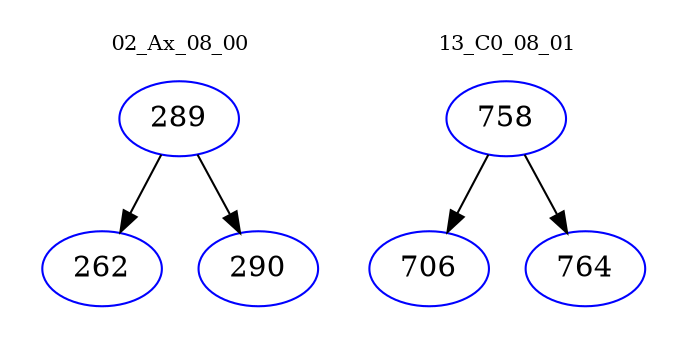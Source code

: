 digraph{
subgraph cluster_0 {
color = white
label = "02_Ax_08_00";
fontsize=10;
T0_289 [label="289", color="blue"]
T0_289 -> T0_262 [color="black"]
T0_262 [label="262", color="blue"]
T0_289 -> T0_290 [color="black"]
T0_290 [label="290", color="blue"]
}
subgraph cluster_1 {
color = white
label = "13_C0_08_01";
fontsize=10;
T1_758 [label="758", color="blue"]
T1_758 -> T1_706 [color="black"]
T1_706 [label="706", color="blue"]
T1_758 -> T1_764 [color="black"]
T1_764 [label="764", color="blue"]
}
}
